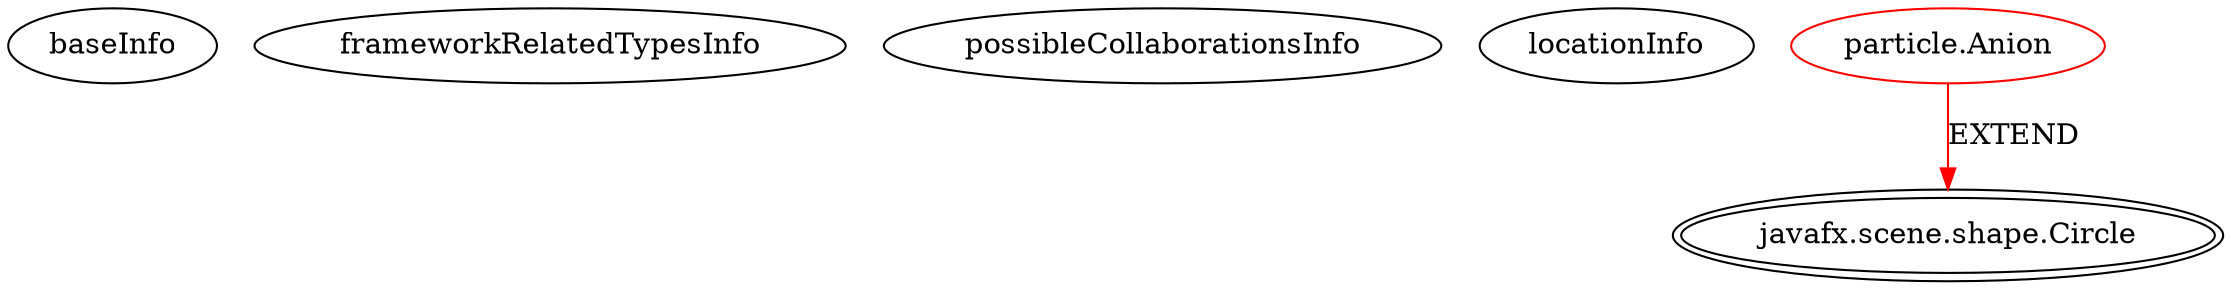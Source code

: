 digraph {
baseInfo[graphId=4917,category="extension_graph",isAnonymous=false,possibleRelation=false]
frameworkRelatedTypesInfo[0="javafx.scene.shape.Circle"]
possibleCollaborationsInfo[]
locationInfo[projectName="yusiangpotato-Potato3",filePath="/yusiangpotato-Potato3/Potato3-master/src/particle/Anion.java",contextSignature="Anion",graphId="4917"]
0[label="particle.Anion",vertexType="ROOT_CLIENT_CLASS_DECLARATION",isFrameworkType=false,color=red]
1[label="javafx.scene.shape.Circle",vertexType="FRAMEWORK_CLASS_TYPE",isFrameworkType=true,peripheries=2]
0->1[label="EXTEND",color=red]
}
